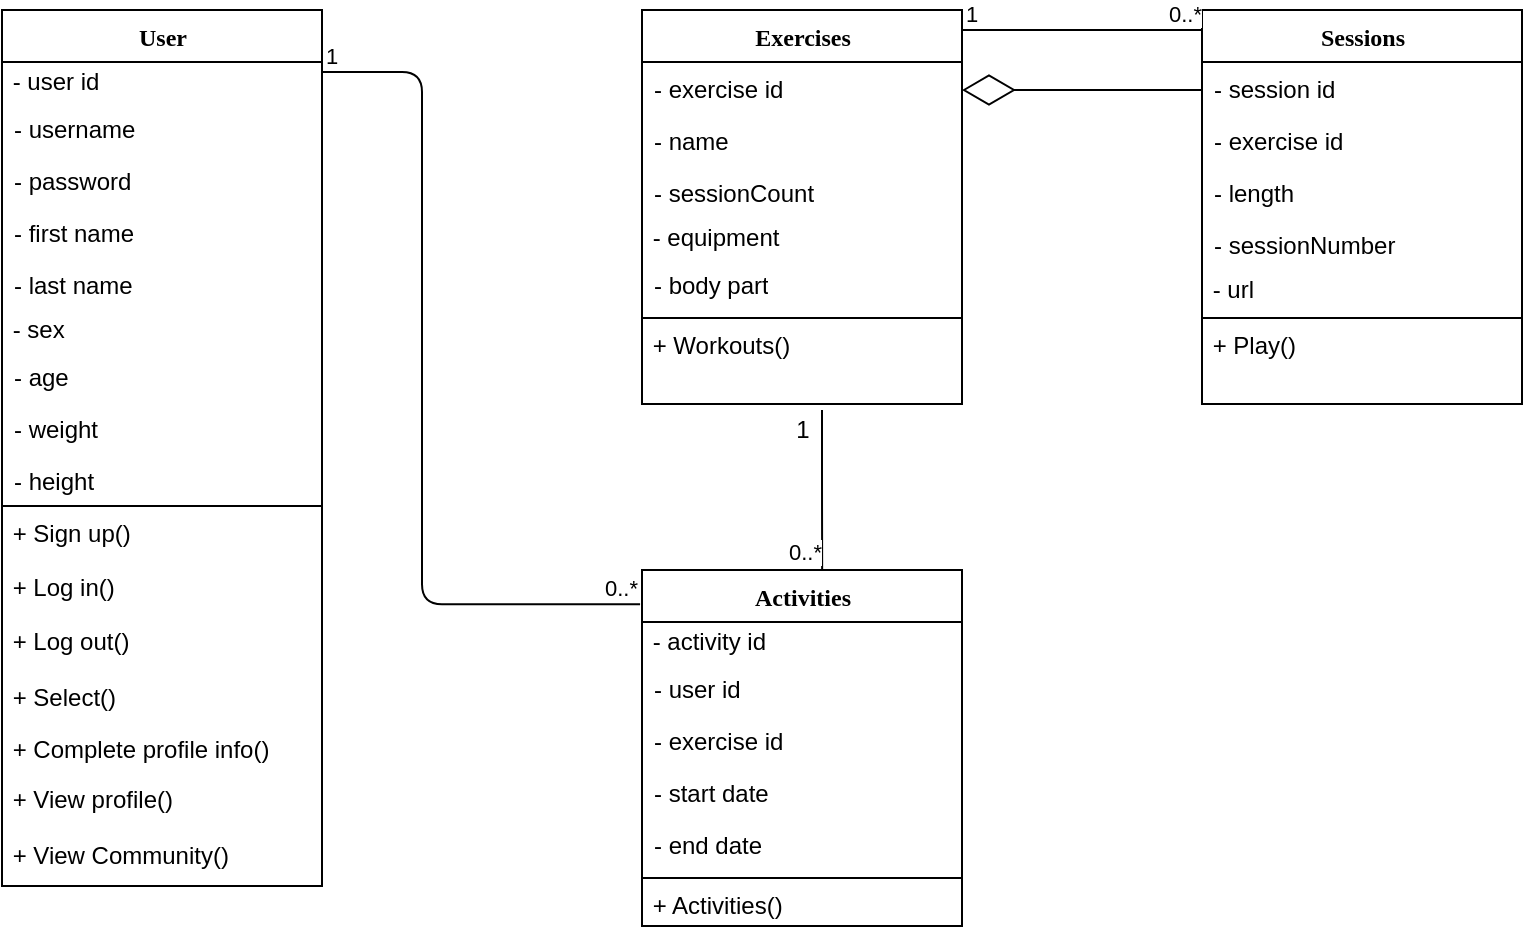 <mxfile version="14.0.1" type="github">
  <diagram name="Page-1" id="9f46799a-70d6-7492-0946-bef42562c5a5">
    <mxGraphModel dx="786" dy="473" grid="1" gridSize="10" guides="1" tooltips="1" connect="1" arrows="1" fold="1" page="1" pageScale="1" pageWidth="1100" pageHeight="850" background="#ffffff" math="0" shadow="0">
      <root>
        <mxCell id="0" />
        <mxCell id="1" parent="0" />
        <mxCell id="78961159f06e98e8-17" value="User" style="swimlane;html=1;fontStyle=1;align=center;verticalAlign=top;childLayout=stackLayout;horizontal=1;startSize=26;horizontalStack=0;resizeParent=1;resizeLast=0;collapsible=1;marginBottom=0;swimlaneFillColor=#ffffff;rounded=0;shadow=0;comic=0;labelBackgroundColor=none;strokeWidth=1;fillColor=none;fontFamily=Verdana;fontSize=12" parent="1" vertex="1">
          <mxGeometry x="90" y="80" width="160" height="438" as="geometry">
            <mxRectangle x="90" y="83" width="100" height="26" as="alternateBounds" />
          </mxGeometry>
        </mxCell>
        <mxCell id="6QdSG1pBMYWLXJsXz6J8-28" value="&amp;nbsp;- user id" style="text;html=1;strokeColor=none;fillColor=none;align=left;verticalAlign=middle;whiteSpace=wrap;rounded=0;" vertex="1" parent="78961159f06e98e8-17">
          <mxGeometry y="26" width="160" height="20" as="geometry" />
        </mxCell>
        <mxCell id="78961159f06e98e8-21" value="- username" style="text;html=1;strokeColor=none;fillColor=none;align=left;verticalAlign=top;spacingLeft=4;spacingRight=4;whiteSpace=wrap;overflow=hidden;rotatable=0;points=[[0,0.5],[1,0.5]];portConstraint=eastwest;" parent="78961159f06e98e8-17" vertex="1">
          <mxGeometry y="46" width="160" height="26" as="geometry" />
        </mxCell>
        <mxCell id="78961159f06e98e8-23" value="- password" style="text;html=1;strokeColor=none;fillColor=none;align=left;verticalAlign=top;spacingLeft=4;spacingRight=4;whiteSpace=wrap;overflow=hidden;rotatable=0;points=[[0,0.5],[1,0.5]];portConstraint=eastwest;" parent="78961159f06e98e8-17" vertex="1">
          <mxGeometry y="72" width="160" height="26" as="geometry" />
        </mxCell>
        <mxCell id="78961159f06e98e8-25" value="- first name" style="text;html=1;strokeColor=none;fillColor=none;align=left;verticalAlign=top;spacingLeft=4;spacingRight=4;whiteSpace=wrap;overflow=hidden;rotatable=0;points=[[0,0.5],[1,0.5]];portConstraint=eastwest;" parent="78961159f06e98e8-17" vertex="1">
          <mxGeometry y="98" width="160" height="26" as="geometry" />
        </mxCell>
        <mxCell id="78961159f06e98e8-26" value="- last name" style="text;html=1;strokeColor=none;fillColor=none;align=left;verticalAlign=top;spacingLeft=4;spacingRight=4;whiteSpace=wrap;overflow=hidden;rotatable=0;points=[[0,0.5],[1,0.5]];portConstraint=eastwest;" parent="78961159f06e98e8-17" vertex="1">
          <mxGeometry y="124" width="160" height="26" as="geometry" />
        </mxCell>
        <mxCell id="6QdSG1pBMYWLXJsXz6J8-2" value="&amp;nbsp;- sex" style="text;html=1;strokeColor=none;fillColor=none;align=left;verticalAlign=middle;whiteSpace=wrap;rounded=0;" vertex="1" parent="78961159f06e98e8-17">
          <mxGeometry y="150" width="160" height="20" as="geometry" />
        </mxCell>
        <mxCell id="78961159f06e98e8-24" value="- age&lt;br&gt;&lt;br&gt;&lt;br&gt;" style="text;html=1;strokeColor=none;fillColor=none;align=left;verticalAlign=top;spacingLeft=4;spacingRight=4;whiteSpace=wrap;overflow=hidden;rotatable=0;points=[[0,0.5],[1,0.5]];portConstraint=eastwest;" parent="78961159f06e98e8-17" vertex="1">
          <mxGeometry y="170" width="160" height="26" as="geometry" />
        </mxCell>
        <mxCell id="78961159f06e98e8-20" value="- weight" style="text;html=1;strokeColor=none;fillColor=none;align=left;verticalAlign=top;spacingLeft=4;spacingRight=4;whiteSpace=wrap;overflow=hidden;rotatable=0;points=[[0,0.5],[1,0.5]];portConstraint=eastwest;" parent="78961159f06e98e8-17" vertex="1">
          <mxGeometry y="196" width="160" height="26" as="geometry" />
        </mxCell>
        <mxCell id="78961159f06e98e8-27" value="- height" style="text;html=1;strokeColor=none;fillColor=none;align=left;verticalAlign=top;spacingLeft=4;spacingRight=4;whiteSpace=wrap;overflow=hidden;rotatable=0;points=[[0,0.5],[1,0.5]];portConstraint=eastwest;" parent="78961159f06e98e8-17" vertex="1">
          <mxGeometry y="222" width="160" height="26" as="geometry" />
        </mxCell>
        <mxCell id="6QdSG1pBMYWLXJsXz6J8-5" value="&amp;nbsp;+ Sign up()" style="text;html=1;strokeColor=none;fillColor=none;align=left;verticalAlign=middle;whiteSpace=wrap;rounded=0;" vertex="1" parent="78961159f06e98e8-17">
          <mxGeometry y="248" width="160" height="28" as="geometry" />
        </mxCell>
        <mxCell id="6QdSG1pBMYWLXJsXz6J8-4" value="&amp;nbsp;+ Log in()" style="text;html=1;strokeColor=none;fillColor=none;align=left;verticalAlign=middle;whiteSpace=wrap;rounded=0;" vertex="1" parent="78961159f06e98e8-17">
          <mxGeometry y="276" width="160" height="26" as="geometry" />
        </mxCell>
        <mxCell id="6QdSG1pBMYWLXJsXz6J8-32" value="&amp;nbsp;+ Log out()" style="text;html=1;strokeColor=none;fillColor=none;align=left;verticalAlign=middle;whiteSpace=wrap;rounded=0;" vertex="1" parent="78961159f06e98e8-17">
          <mxGeometry y="302" width="160" height="28" as="geometry" />
        </mxCell>
        <mxCell id="6QdSG1pBMYWLXJsXz6J8-6" value="&amp;nbsp;+ Select()" style="text;html=1;strokeColor=none;fillColor=none;align=left;verticalAlign=middle;whiteSpace=wrap;rounded=0;" vertex="1" parent="78961159f06e98e8-17">
          <mxGeometry y="330" width="160" height="28" as="geometry" />
        </mxCell>
        <mxCell id="6QdSG1pBMYWLXJsXz6J8-7" value="&amp;nbsp;+ Complete profile info()" style="text;html=1;strokeColor=none;fillColor=none;align=left;verticalAlign=middle;whiteSpace=wrap;rounded=0;" vertex="1" parent="78961159f06e98e8-17">
          <mxGeometry y="358" width="160" height="24" as="geometry" />
        </mxCell>
        <mxCell id="6QdSG1pBMYWLXJsXz6J8-14" value="" style="endArrow=none;html=1;exitX=0;exitY=0;exitDx=0;exitDy=0;entryX=1;entryY=0;entryDx=0;entryDy=0;" edge="1" parent="78961159f06e98e8-17" source="6QdSG1pBMYWLXJsXz6J8-5" target="6QdSG1pBMYWLXJsXz6J8-5">
          <mxGeometry width="50" height="50" relative="1" as="geometry">
            <mxPoint x="300" y="250" as="sourcePoint" />
            <mxPoint x="350" y="200" as="targetPoint" />
          </mxGeometry>
        </mxCell>
        <mxCell id="6QdSG1pBMYWLXJsXz6J8-8" value="&amp;nbsp;+ View profile()" style="text;html=1;strokeColor=none;fillColor=none;align=left;verticalAlign=middle;whiteSpace=wrap;rounded=0;" vertex="1" parent="78961159f06e98e8-17">
          <mxGeometry y="382" width="160" height="26" as="geometry" />
        </mxCell>
        <mxCell id="6QdSG1pBMYWLXJsXz6J8-18" value="&amp;nbsp;+ View Community()" style="text;html=1;strokeColor=none;fillColor=none;align=left;verticalAlign=middle;whiteSpace=wrap;rounded=0;" vertex="1" parent="78961159f06e98e8-17">
          <mxGeometry y="408" width="160" height="30" as="geometry" />
        </mxCell>
        <mxCell id="78961159f06e98e8-30" value="Activities" style="swimlane;html=1;fontStyle=1;align=center;verticalAlign=top;childLayout=stackLayout;horizontal=1;startSize=26;horizontalStack=0;resizeParent=1;resizeLast=0;collapsible=1;marginBottom=0;swimlaneFillColor=#ffffff;rounded=0;shadow=0;comic=0;labelBackgroundColor=none;strokeWidth=1;fillColor=none;fontFamily=Verdana;fontSize=12" parent="1" vertex="1">
          <mxGeometry x="410" y="360" width="160" height="178" as="geometry" />
        </mxCell>
        <mxCell id="6QdSG1pBMYWLXJsXz6J8-63" value="&amp;nbsp;- activity id" style="text;html=1;align=left;verticalAlign=middle;resizable=0;points=[];autosize=1;" vertex="1" parent="78961159f06e98e8-30">
          <mxGeometry y="26" width="160" height="20" as="geometry" />
        </mxCell>
        <mxCell id="78961159f06e98e8-34" value="- user id" style="text;html=1;strokeColor=none;fillColor=none;align=left;verticalAlign=top;spacingLeft=4;spacingRight=4;whiteSpace=wrap;overflow=hidden;rotatable=0;points=[[0,0.5],[1,0.5]];portConstraint=eastwest;" parent="78961159f06e98e8-30" vertex="1">
          <mxGeometry y="46" width="160" height="26" as="geometry" />
        </mxCell>
        <mxCell id="78961159f06e98e8-33" value="- exercise id" style="text;html=1;strokeColor=none;fillColor=none;align=left;verticalAlign=top;spacingLeft=4;spacingRight=4;whiteSpace=wrap;overflow=hidden;rotatable=0;points=[[0,0.5],[1,0.5]];portConstraint=eastwest;" parent="78961159f06e98e8-30" vertex="1">
          <mxGeometry y="72" width="160" height="26" as="geometry" />
        </mxCell>
        <mxCell id="78961159f06e98e8-31" value="- start date" style="text;html=1;strokeColor=none;fillColor=none;align=left;verticalAlign=top;spacingLeft=4;spacingRight=4;whiteSpace=wrap;overflow=hidden;rotatable=0;points=[[0,0.5],[1,0.5]];portConstraint=eastwest;" parent="78961159f06e98e8-30" vertex="1">
          <mxGeometry y="98" width="160" height="26" as="geometry" />
        </mxCell>
        <mxCell id="78961159f06e98e8-32" value="- end date" style="text;html=1;strokeColor=none;fillColor=none;align=left;verticalAlign=top;spacingLeft=4;spacingRight=4;whiteSpace=wrap;overflow=hidden;rotatable=0;points=[[0,0.5],[1,0.5]];portConstraint=eastwest;" parent="78961159f06e98e8-30" vertex="1">
          <mxGeometry y="124" width="160" height="26" as="geometry" />
        </mxCell>
        <mxCell id="78961159f06e98e8-38" value="" style="line;html=1;strokeWidth=1;fillColor=none;align=left;verticalAlign=middle;spacingTop=-1;spacingLeft=3;spacingRight=3;rotatable=0;labelPosition=right;points=[];portConstraint=eastwest;" parent="78961159f06e98e8-30" vertex="1">
          <mxGeometry y="150" width="160" height="8" as="geometry" />
        </mxCell>
        <mxCell id="6QdSG1pBMYWLXJsXz6J8-20" value="&amp;nbsp;+ Activities()" style="text;html=1;strokeColor=none;fillColor=none;align=left;verticalAlign=middle;whiteSpace=wrap;rounded=0;" vertex="1" parent="78961159f06e98e8-30">
          <mxGeometry y="158" width="160" height="20" as="geometry" />
        </mxCell>
        <mxCell id="78961159f06e98e8-43" value="Exercises" style="swimlane;html=1;fontStyle=1;align=center;verticalAlign=top;childLayout=stackLayout;horizontal=1;startSize=26;horizontalStack=0;resizeParent=1;resizeLast=0;collapsible=1;marginBottom=0;swimlaneFillColor=#ffffff;rounded=0;shadow=0;comic=0;labelBackgroundColor=none;strokeWidth=1;fillColor=none;fontFamily=Verdana;fontSize=12" parent="1" vertex="1">
          <mxGeometry x="410" y="80" width="160" height="197" as="geometry" />
        </mxCell>
        <mxCell id="78961159f06e98e8-44" value="- exercise id" style="text;html=1;strokeColor=none;fillColor=none;align=left;verticalAlign=top;spacingLeft=4;spacingRight=4;whiteSpace=wrap;overflow=hidden;rotatable=0;points=[[0,0.5],[1,0.5]];portConstraint=eastwest;" parent="78961159f06e98e8-43" vertex="1">
          <mxGeometry y="26" width="160" height="26" as="geometry" />
        </mxCell>
        <mxCell id="78961159f06e98e8-50" value="- name" style="text;html=1;strokeColor=none;fillColor=none;align=left;verticalAlign=top;spacingLeft=4;spacingRight=4;whiteSpace=wrap;overflow=hidden;rotatable=0;points=[[0,0.5],[1,0.5]];portConstraint=eastwest;" parent="78961159f06e98e8-43" vertex="1">
          <mxGeometry y="52" width="160" height="26" as="geometry" />
        </mxCell>
        <mxCell id="78961159f06e98e8-45" value="- sessionCount" style="text;html=1;strokeColor=none;fillColor=none;align=left;verticalAlign=top;spacingLeft=4;spacingRight=4;whiteSpace=wrap;overflow=hidden;rotatable=0;points=[[0,0.5],[1,0.5]];portConstraint=eastwest;" parent="78961159f06e98e8-43" vertex="1">
          <mxGeometry y="78" width="160" height="26" as="geometry" />
        </mxCell>
        <mxCell id="6QdSG1pBMYWLXJsXz6J8-29" value="&amp;nbsp;- equipment" style="text;html=1;strokeColor=none;fillColor=none;align=left;verticalAlign=middle;whiteSpace=wrap;rounded=0;" vertex="1" parent="78961159f06e98e8-43">
          <mxGeometry y="104" width="160" height="20" as="geometry" />
        </mxCell>
        <mxCell id="78961159f06e98e8-49" value="- body part" style="text;html=1;strokeColor=none;fillColor=none;align=left;verticalAlign=top;spacingLeft=4;spacingRight=4;whiteSpace=wrap;overflow=hidden;rotatable=0;points=[[0,0.5],[1,0.5]];portConstraint=eastwest;" parent="78961159f06e98e8-43" vertex="1">
          <mxGeometry y="124" width="160" height="26" as="geometry" />
        </mxCell>
        <mxCell id="78961159f06e98e8-51" value="" style="line;html=1;strokeWidth=1;fillColor=none;align=left;verticalAlign=middle;spacingTop=-1;spacingLeft=3;spacingRight=3;rotatable=0;labelPosition=right;points=[];portConstraint=eastwest;" parent="78961159f06e98e8-43" vertex="1">
          <mxGeometry y="150" width="160" height="8" as="geometry" />
        </mxCell>
        <mxCell id="6QdSG1pBMYWLXJsXz6J8-19" value="&amp;nbsp;+ Workouts()" style="text;html=1;strokeColor=none;fillColor=none;align=left;verticalAlign=middle;whiteSpace=wrap;rounded=0;" vertex="1" parent="78961159f06e98e8-43">
          <mxGeometry y="158" width="160" height="20" as="geometry" />
        </mxCell>
        <mxCell id="6QdSG1pBMYWLXJsXz6J8-21" value="Sessions" style="swimlane;html=1;fontStyle=1;align=center;verticalAlign=top;childLayout=stackLayout;horizontal=1;startSize=26;horizontalStack=0;resizeParent=1;resizeLast=0;collapsible=1;marginBottom=0;swimlaneFillColor=#ffffff;rounded=0;shadow=0;comic=0;labelBackgroundColor=none;strokeWidth=1;fillColor=none;fontFamily=Verdana;fontSize=12" vertex="1" parent="1">
          <mxGeometry x="690" y="80" width="160" height="197" as="geometry" />
        </mxCell>
        <mxCell id="6QdSG1pBMYWLXJsXz6J8-22" value="- session id" style="text;html=1;strokeColor=none;fillColor=none;align=left;verticalAlign=top;spacingLeft=4;spacingRight=4;whiteSpace=wrap;overflow=hidden;rotatable=0;points=[[0,0.5],[1,0.5]];portConstraint=eastwest;" vertex="1" parent="6QdSG1pBMYWLXJsXz6J8-21">
          <mxGeometry y="26" width="160" height="26" as="geometry" />
        </mxCell>
        <mxCell id="6QdSG1pBMYWLXJsXz6J8-23" value="- exercise id" style="text;html=1;strokeColor=none;fillColor=none;align=left;verticalAlign=top;spacingLeft=4;spacingRight=4;whiteSpace=wrap;overflow=hidden;rotatable=0;points=[[0,0.5],[1,0.5]];portConstraint=eastwest;" vertex="1" parent="6QdSG1pBMYWLXJsXz6J8-21">
          <mxGeometry y="52" width="160" height="26" as="geometry" />
        </mxCell>
        <mxCell id="6QdSG1pBMYWLXJsXz6J8-24" value="- length" style="text;html=1;strokeColor=none;fillColor=none;align=left;verticalAlign=top;spacingLeft=4;spacingRight=4;whiteSpace=wrap;overflow=hidden;rotatable=0;points=[[0,0.5],[1,0.5]];portConstraint=eastwest;" vertex="1" parent="6QdSG1pBMYWLXJsXz6J8-21">
          <mxGeometry y="78" width="160" height="26" as="geometry" />
        </mxCell>
        <mxCell id="6QdSG1pBMYWLXJsXz6J8-25" value="- sessionNumber" style="text;html=1;strokeColor=none;fillColor=none;align=left;verticalAlign=top;spacingLeft=4;spacingRight=4;whiteSpace=wrap;overflow=hidden;rotatable=0;points=[[0,0.5],[1,0.5]];portConstraint=eastwest;" vertex="1" parent="6QdSG1pBMYWLXJsXz6J8-21">
          <mxGeometry y="104" width="160" height="26" as="geometry" />
        </mxCell>
        <mxCell id="6QdSG1pBMYWLXJsXz6J8-30" value="&amp;nbsp;- url" style="text;html=1;strokeColor=none;fillColor=none;align=left;verticalAlign=middle;whiteSpace=wrap;rounded=0;" vertex="1" parent="6QdSG1pBMYWLXJsXz6J8-21">
          <mxGeometry y="130" width="160" height="20" as="geometry" />
        </mxCell>
        <mxCell id="6QdSG1pBMYWLXJsXz6J8-26" value="" style="line;html=1;strokeWidth=1;fillColor=none;align=left;verticalAlign=middle;spacingTop=-1;spacingLeft=3;spacingRight=3;rotatable=0;labelPosition=right;points=[];portConstraint=eastwest;" vertex="1" parent="6QdSG1pBMYWLXJsXz6J8-21">
          <mxGeometry y="150" width="160" height="8" as="geometry" />
        </mxCell>
        <mxCell id="6QdSG1pBMYWLXJsXz6J8-31" value="&amp;nbsp;+ Play()" style="text;html=1;strokeColor=none;fillColor=none;align=left;verticalAlign=middle;whiteSpace=wrap;rounded=0;" vertex="1" parent="6QdSG1pBMYWLXJsXz6J8-21">
          <mxGeometry y="158" width="160" height="20" as="geometry" />
        </mxCell>
        <mxCell id="6QdSG1pBMYWLXJsXz6J8-39" value="" style="endArrow=none;html=1;edgeStyle=orthogonalEdgeStyle;" edge="1" parent="1">
          <mxGeometry relative="1" as="geometry">
            <mxPoint x="570" y="90" as="sourcePoint" />
            <mxPoint x="690" y="90" as="targetPoint" />
          </mxGeometry>
        </mxCell>
        <mxCell id="6QdSG1pBMYWLXJsXz6J8-40" value="1" style="edgeLabel;resizable=0;html=1;align=left;verticalAlign=bottom;" connectable="0" vertex="1" parent="6QdSG1pBMYWLXJsXz6J8-39">
          <mxGeometry x="-1" relative="1" as="geometry" />
        </mxCell>
        <mxCell id="6QdSG1pBMYWLXJsXz6J8-41" value="0..*" style="edgeLabel;resizable=0;html=1;align=right;verticalAlign=bottom;" connectable="0" vertex="1" parent="6QdSG1pBMYWLXJsXz6J8-39">
          <mxGeometry x="1" relative="1" as="geometry" />
        </mxCell>
        <mxCell id="6QdSG1pBMYWLXJsXz6J8-53" value="" style="endArrow=none;html=1;edgeStyle=orthogonalEdgeStyle;exitX=1;exitY=0.25;exitDx=0;exitDy=0;entryX=-0.006;entryY=0.096;entryDx=0;entryDy=0;entryPerimeter=0;" edge="1" parent="1" source="6QdSG1pBMYWLXJsXz6J8-28" target="78961159f06e98e8-30">
          <mxGeometry relative="1" as="geometry">
            <mxPoint x="280" y="298.5" as="sourcePoint" />
            <mxPoint x="300" y="340" as="targetPoint" />
            <Array as="points">
              <mxPoint x="300" y="111" />
              <mxPoint x="300" y="377" />
            </Array>
          </mxGeometry>
        </mxCell>
        <mxCell id="6QdSG1pBMYWLXJsXz6J8-54" value="1" style="edgeLabel;resizable=0;html=1;align=left;verticalAlign=bottom;" connectable="0" vertex="1" parent="6QdSG1pBMYWLXJsXz6J8-53">
          <mxGeometry x="-1" relative="1" as="geometry" />
        </mxCell>
        <mxCell id="6QdSG1pBMYWLXJsXz6J8-55" value="0..*" style="edgeLabel;resizable=0;html=1;align=right;verticalAlign=bottom;" connectable="0" vertex="1" parent="6QdSG1pBMYWLXJsXz6J8-53">
          <mxGeometry x="1" relative="1" as="geometry" />
        </mxCell>
        <mxCell id="6QdSG1pBMYWLXJsXz6J8-56" value="" style="endArrow=diamondThin;endFill=0;endSize=24;html=1;" edge="1" parent="1">
          <mxGeometry width="160" relative="1" as="geometry">
            <mxPoint x="690" y="120" as="sourcePoint" />
            <mxPoint x="570" y="120" as="targetPoint" />
          </mxGeometry>
        </mxCell>
        <mxCell id="6QdSG1pBMYWLXJsXz6J8-57" value="" style="endArrow=none;html=1;edgeStyle=orthogonalEdgeStyle;entryX=0.563;entryY=0;entryDx=0;entryDy=0;entryPerimeter=0;" edge="1" parent="1" target="78961159f06e98e8-30">
          <mxGeometry relative="1" as="geometry">
            <mxPoint x="500" y="280" as="sourcePoint" />
            <mxPoint x="560" y="300" as="targetPoint" />
            <Array as="points">
              <mxPoint x="500" y="320" />
              <mxPoint x="500" y="320" />
            </Array>
          </mxGeometry>
        </mxCell>
        <mxCell id="6QdSG1pBMYWLXJsXz6J8-59" value="0..*" style="edgeLabel;resizable=0;html=1;align=right;verticalAlign=bottom;" connectable="0" vertex="1" parent="6QdSG1pBMYWLXJsXz6J8-57">
          <mxGeometry x="1" relative="1" as="geometry" />
        </mxCell>
        <mxCell id="6QdSG1pBMYWLXJsXz6J8-60" value="1" style="text;html=1;align=center;verticalAlign=middle;resizable=0;points=[];autosize=1;" vertex="1" parent="1">
          <mxGeometry x="480" y="280" width="20" height="20" as="geometry" />
        </mxCell>
      </root>
    </mxGraphModel>
  </diagram>
</mxfile>
